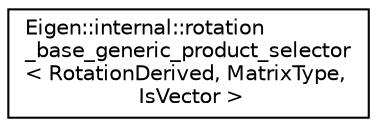 digraph "Graphical Class Hierarchy"
{
  edge [fontname="Helvetica",fontsize="10",labelfontname="Helvetica",labelfontsize="10"];
  node [fontname="Helvetica",fontsize="10",shape=record];
  rankdir="LR";
  Node1 [label="Eigen::internal::rotation\l_base_generic_product_selector\l\< RotationDerived, MatrixType,\l IsVector \>",height=0.2,width=0.4,color="black", fillcolor="white", style="filled",URL="$struct_eigen_1_1internal_1_1rotation__base__generic__product__selector.html"];
}
